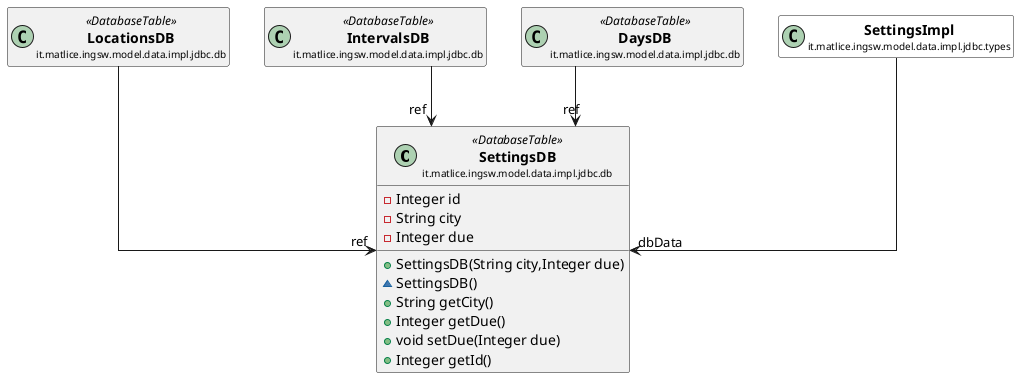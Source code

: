 @startuml

skinparam svgLinkTarget _parent
skinparam linetype ortho
set namespaceSeparator none
class "<b><size:14>SettingsDB</b>\n<size:10>it.matlice.ingsw.model.data.impl.jdbc.db" as it.matlice.ingsw.model.data.impl.jdbc.db.SettingsDB <<DatabaseTable>> [[../../../../../../../../it/matlice/ingsw/model/data/impl/jdbc/db/SettingsDB.html{it.matlice.ingsw.model.data.impl.jdbc.db.SettingsDB}]] {
-Integer id
-String city
-Integer due
+SettingsDB(String city,Integer due)
~SettingsDB()
+String getCity()
+Integer getDue()
+void setDue(Integer due)
+Integer getId()
}



class "<b><size:14>LocationsDB</b>\n<size:10>it.matlice.ingsw.model.data.impl.jdbc.db" as it.matlice.ingsw.model.data.impl.jdbc.db.LocationsDB <<DatabaseTable>> [[../../../../../../../../it/matlice/ingsw/model/data/impl/jdbc/db/LocationsDB.html{it.matlice.ingsw.model.data.impl.jdbc.db.LocationsDB}]] {
}

hide it.matlice.ingsw.model.data.impl.jdbc.db.LocationsDB fields
hide it.matlice.ingsw.model.data.impl.jdbc.db.LocationsDB methods

it.matlice.ingsw.model.data.impl.jdbc.db.LocationsDB -->  "ref" it.matlice.ingsw.model.data.impl.jdbc.db.SettingsDB

class "<b><size:14>IntervalsDB</b>\n<size:10>it.matlice.ingsw.model.data.impl.jdbc.db" as it.matlice.ingsw.model.data.impl.jdbc.db.IntervalsDB <<DatabaseTable>> [[../../../../../../../../it/matlice/ingsw/model/data/impl/jdbc/db/IntervalsDB.html{it.matlice.ingsw.model.data.impl.jdbc.db.IntervalsDB}]] {
}

hide it.matlice.ingsw.model.data.impl.jdbc.db.IntervalsDB fields
hide it.matlice.ingsw.model.data.impl.jdbc.db.IntervalsDB methods

it.matlice.ingsw.model.data.impl.jdbc.db.IntervalsDB -->  "ref" it.matlice.ingsw.model.data.impl.jdbc.db.SettingsDB

class "<b><size:14>DaysDB</b>\n<size:10>it.matlice.ingsw.model.data.impl.jdbc.db" as it.matlice.ingsw.model.data.impl.jdbc.db.DaysDB <<DatabaseTable>> [[../../../../../../../../it/matlice/ingsw/model/data/impl/jdbc/db/DaysDB.html{it.matlice.ingsw.model.data.impl.jdbc.db.DaysDB}]] {
}

hide it.matlice.ingsw.model.data.impl.jdbc.db.DaysDB fields
hide it.matlice.ingsw.model.data.impl.jdbc.db.DaysDB methods

it.matlice.ingsw.model.data.impl.jdbc.db.DaysDB -->  "ref" it.matlice.ingsw.model.data.impl.jdbc.db.SettingsDB

class "<b><size:14>SettingsImpl</b>\n<size:10>it.matlice.ingsw.model.data.impl.jdbc.types" as it.matlice.ingsw.model.data.impl.jdbc.types.SettingsImpl  [[../../../../../../../../it/matlice/ingsw/model/data/impl/jdbc/types/SettingsImpl.html{it.matlice.ingsw.model.data.impl.jdbc.types.SettingsImpl}]] #white {
}

hide it.matlice.ingsw.model.data.impl.jdbc.types.SettingsImpl fields
hide it.matlice.ingsw.model.data.impl.jdbc.types.SettingsImpl methods

it.matlice.ingsw.model.data.impl.jdbc.types.SettingsImpl -->  "dbData" it.matlice.ingsw.model.data.impl.jdbc.db.SettingsDB


@enduml
